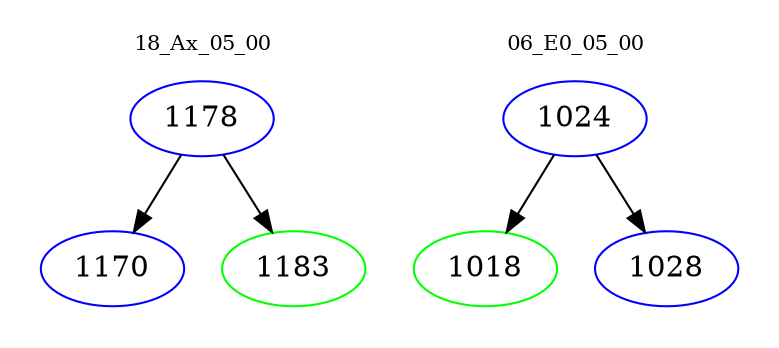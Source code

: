 digraph{
subgraph cluster_0 {
color = white
label = "18_Ax_05_00";
fontsize=10;
T0_1178 [label="1178", color="blue"]
T0_1178 -> T0_1170 [color="black"]
T0_1170 [label="1170", color="blue"]
T0_1178 -> T0_1183 [color="black"]
T0_1183 [label="1183", color="green"]
}
subgraph cluster_1 {
color = white
label = "06_E0_05_00";
fontsize=10;
T1_1024 [label="1024", color="blue"]
T1_1024 -> T1_1018 [color="black"]
T1_1018 [label="1018", color="green"]
T1_1024 -> T1_1028 [color="black"]
T1_1028 [label="1028", color="blue"]
}
}
